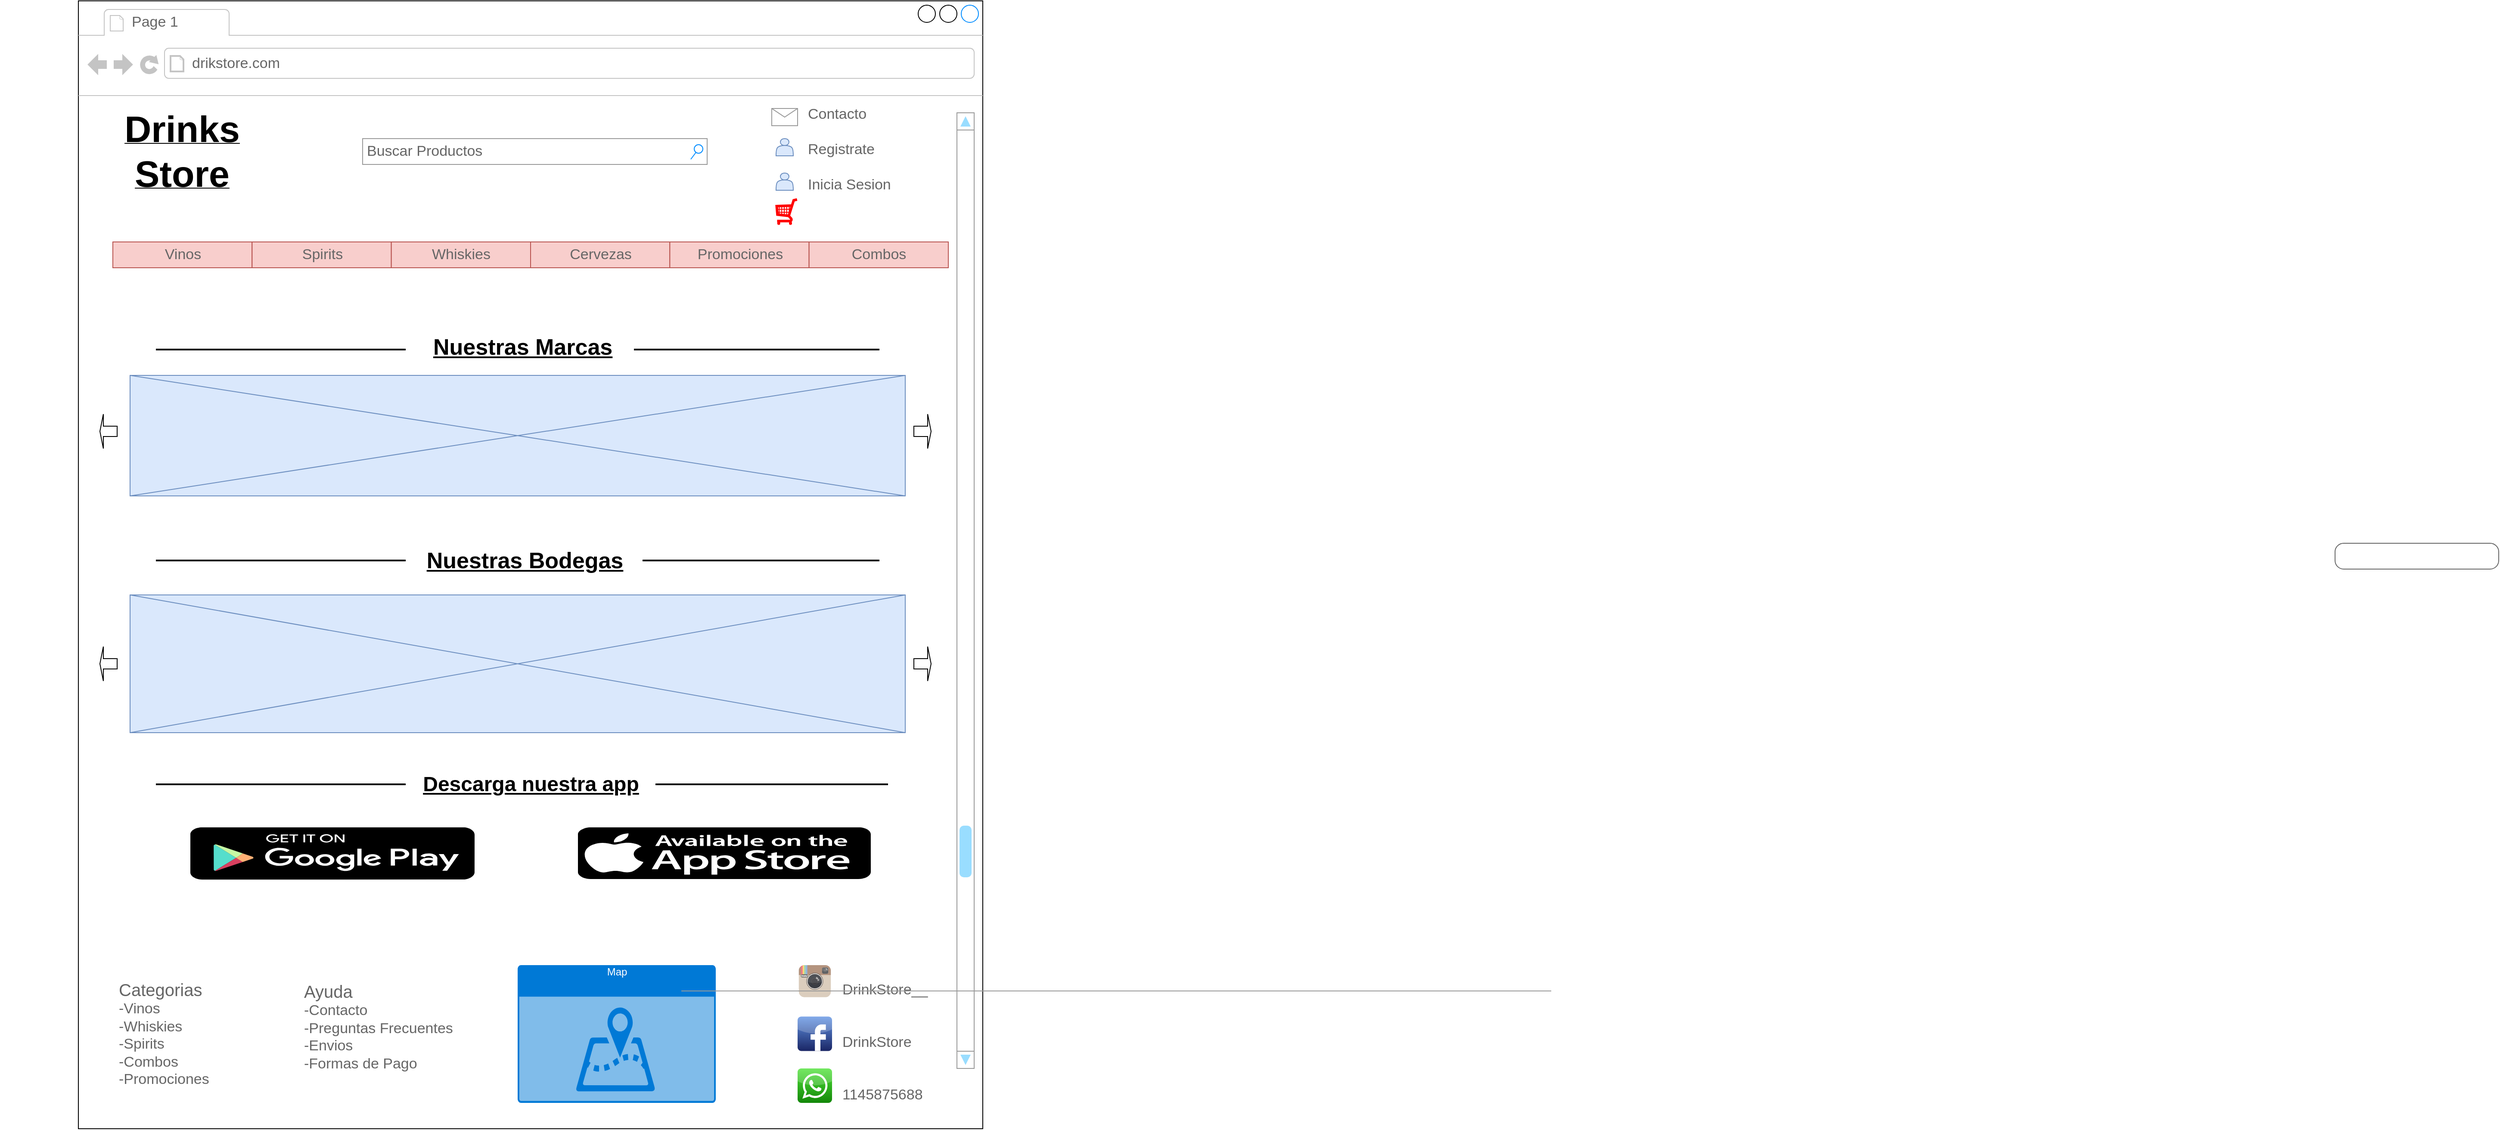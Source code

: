 <mxfile version="13.8.1" type="github">
  <diagram name="Page-1" id="2cc2dc42-3aac-f2a9-1cec-7a8b7cbee084">
    <mxGraphModel dx="2522" dy="1587" grid="1" gridSize="10" guides="1" tooltips="1" connect="1" arrows="1" fold="1" page="1" pageScale="1" pageWidth="1100" pageHeight="850" background="#ffffff" math="0" shadow="0">
      <root>
        <mxCell id="0" />
        <mxCell id="1" parent="0" />
        <mxCell id="7026571954dc6520-1" value="" style="strokeWidth=1;shadow=0;dashed=0;align=center;html=1;shape=mxgraph.mockup.containers.browserWindow;rSize=0;mainText=,;recursiveResize=0;rounded=0;labelBackgroundColor=none;fontFamily=Verdana;fontSize=12;" parent="1" vertex="1">
          <mxGeometry x="-670" y="-90" width="1050" height="1310" as="geometry" />
        </mxCell>
        <mxCell id="7026571954dc6520-2" value="Page 1" style="strokeWidth=1;shadow=0;dashed=0;align=center;html=1;shape=mxgraph.mockup.containers.anchor;fontSize=17;fontColor=#666666;align=left;" parent="7026571954dc6520-1" vertex="1">
          <mxGeometry x="60" y="12" width="110" height="26" as="geometry" />
        </mxCell>
        <mxCell id="7026571954dc6520-3" value="drikstore.com" style="strokeWidth=1;shadow=0;dashed=0;align=center;html=1;shape=mxgraph.mockup.containers.anchor;rSize=0;fontSize=17;fontColor=#666666;align=left;" parent="7026571954dc6520-1" vertex="1">
          <mxGeometry x="130" y="60" width="250" height="26" as="geometry" />
        </mxCell>
        <mxCell id="7026571954dc6520-14" value="Buscar Productos" style="strokeWidth=1;shadow=0;dashed=0;align=center;html=1;shape=mxgraph.mockup.forms.searchBox;strokeColor=#999999;mainText=;strokeColor2=#008cff;fontColor=#666666;fontSize=17;align=left;spacingLeft=3;rounded=0;labelBackgroundColor=none;" parent="7026571954dc6520-1" vertex="1">
          <mxGeometry x="330" y="160" width="400" height="30" as="geometry" />
        </mxCell>
        <mxCell id="O0nchLs7935RERdm7ECE-1" value="" style="strokeWidth=1;shadow=0;dashed=0;align=center;html=1;shape=mxgraph.mockup.text.alphanumeric;linkText=;html=1;fontStyle=4;fontSize=17;fontColor=#0000ff;" parent="7026571954dc6520-1" vertex="1">
          <mxGeometry x="10" y="115" width="290" height="135" as="geometry" />
        </mxCell>
        <mxCell id="O0nchLs7935RERdm7ECE-2" value="" style="strokeWidth=1;shadow=0;dashed=0;align=center;html=1;shape=mxgraph.mockup.text.alphanumeric;linkText=;html=1;fontStyle=4;fontSize=17;fontColor=#0000ff;" parent="7026571954dc6520-1" vertex="1">
          <mxGeometry x="20" y="210" width="290" height="50" as="geometry" />
        </mxCell>
        <mxCell id="O0nchLs7935RERdm7ECE-3" value="&lt;b style=&quot;font-size: 43px&quot;&gt;Drinks&lt;br&gt;Store&lt;/b&gt;" style="strokeWidth=1;shadow=0;dashed=0;align=center;html=1;shape=mxgraph.mockup.text.alphanumeric;linkText=;html=1;fontStyle=4;fontSize=17;" parent="7026571954dc6520-1" vertex="1">
          <mxGeometry x="-90" y="150" width="420" height="50" as="geometry" />
        </mxCell>
        <mxCell id="O0nchLs7935RERdm7ECE-5" value="" style="strokeWidth=1;shadow=0;dashed=0;align=center;html=1;shape=mxgraph.mockup.text.alphanumeric;linkText=;html=1;fontStyle=4;fontSize=17;fontColor=#0000ff;" parent="7026571954dc6520-1" vertex="1">
          <mxGeometry x="555" y="230" width="450" height="50" as="geometry" />
        </mxCell>
        <mxCell id="O0nchLs7935RERdm7ECE-6" value="" style="strokeWidth=1;shadow=0;dashed=0;align=center;html=1;shape=mxgraph.mockup.forms.rrect;rSize=0;strokeColor=#b85450;fillColor=#f8cecc;" parent="7026571954dc6520-1" vertex="1">
          <mxGeometry x="40" y="280" width="970" height="30" as="geometry" />
        </mxCell>
        <mxCell id="O0nchLs7935RERdm7ECE-7" value="Vinos" style="strokeColor=inherit;fillColor=inherit;gradientColor=inherit;strokeWidth=1;shadow=0;dashed=0;align=center;html=1;shape=mxgraph.mockup.forms.rrect;rSize=0;fontSize=17;fontColor=#666666;" parent="O0nchLs7935RERdm7ECE-6" vertex="1">
          <mxGeometry width="161.667" height="30" as="geometry" />
        </mxCell>
        <mxCell id="O0nchLs7935RERdm7ECE-8" value="Spirits" style="strokeColor=inherit;fillColor=inherit;gradientColor=inherit;strokeWidth=1;shadow=0;dashed=0;align=center;html=1;shape=mxgraph.mockup.forms.rrect;rSize=0;fontSize=17;fontColor=#666666;" parent="O0nchLs7935RERdm7ECE-6" vertex="1">
          <mxGeometry x="161.667" width="161.667" height="30" as="geometry" />
        </mxCell>
        <mxCell id="O0nchLs7935RERdm7ECE-9" value="Whiskies" style="strokeColor=inherit;fillColor=inherit;gradientColor=inherit;strokeWidth=1;shadow=0;dashed=0;align=center;html=1;shape=mxgraph.mockup.forms.rrect;rSize=0;fontSize=17;fontColor=#666666;" parent="O0nchLs7935RERdm7ECE-6" vertex="1">
          <mxGeometry x="323.333" width="161.667" height="30" as="geometry" />
        </mxCell>
        <mxCell id="O0nchLs7935RERdm7ECE-10" value="Cervezas" style="strokeColor=inherit;fillColor=inherit;gradientColor=inherit;strokeWidth=1;shadow=0;dashed=0;align=center;html=1;shape=mxgraph.mockup.forms.rrect;rSize=0;fontSize=17;fontColor=#666666;" parent="O0nchLs7935RERdm7ECE-6" vertex="1">
          <mxGeometry x="485" width="161.667" height="30" as="geometry" />
        </mxCell>
        <mxCell id="O0nchLs7935RERdm7ECE-11" value="Promociones" style="strokeColor=inherit;fillColor=inherit;gradientColor=inherit;strokeWidth=1;shadow=0;dashed=0;align=center;html=1;shape=mxgraph.mockup.forms.rrect;rSize=0;fontSize=17;fontColor=#666666;" parent="O0nchLs7935RERdm7ECE-6" vertex="1">
          <mxGeometry x="646.667" width="161.667" height="30" as="geometry" />
        </mxCell>
        <mxCell id="O0nchLs7935RERdm7ECE-12" value="Combos" style="strokeColor=inherit;fillColor=inherit;gradientColor=inherit;strokeWidth=1;shadow=0;dashed=0;align=center;html=1;shape=mxgraph.mockup.forms.rrect;rSize=0;fontSize=17;fontColor=#666666;" parent="O0nchLs7935RERdm7ECE-6" vertex="1">
          <mxGeometry x="808.333" width="161.667" height="30" as="geometry" />
        </mxCell>
        <mxCell id="O0nchLs7935RERdm7ECE-13" value="" style="verticalLabelPosition=bottom;shadow=0;dashed=0;align=center;html=1;verticalAlign=top;strokeWidth=1;shape=mxgraph.mockup.misc.shoppingCart;fontColor=#000000;strokeColor=#FF0000;" parent="7026571954dc6520-1" vertex="1">
          <mxGeometry x="810" y="230" width="25" height="30" as="geometry" />
        </mxCell>
        <mxCell id="O0nchLs7935RERdm7ECE-14" value="" style="shape=actor;whiteSpace=wrap;html=1;fillColor=#dae8fc;strokeColor=#6c8ebf;" parent="7026571954dc6520-1" vertex="1">
          <mxGeometry x="810" y="200" width="20" height="20" as="geometry" />
        </mxCell>
        <mxCell id="O0nchLs7935RERdm7ECE-15" value="" style="shape=actor;whiteSpace=wrap;html=1;fillColor=#dae8fc;strokeColor=#6c8ebf;" parent="7026571954dc6520-1" vertex="1">
          <mxGeometry x="810" y="160" width="20" height="20" as="geometry" />
        </mxCell>
        <mxCell id="O0nchLs7935RERdm7ECE-16" value="Contacto&lt;br&gt;&lt;br&gt;Registrate&lt;br&gt;&lt;br&gt;Inicia Sesion" style="strokeWidth=1;shadow=0;dashed=0;align=center;html=1;shape=mxgraph.mockup.text.bulletedList;textColor=#666666;mainText=,,,,;textSize=17;bulletStyle=none;strokeColor=none;fillColor=none;align=left;verticalAlign=top;fontSize=17;fontColor=#666666;" parent="7026571954dc6520-1" vertex="1">
          <mxGeometry x="845" y="115" width="150" height="135" as="geometry" />
        </mxCell>
        <mxCell id="O0nchLs7935RERdm7ECE-17" value="" style="verticalLabelPosition=bottom;shadow=0;dashed=0;align=center;html=1;verticalAlign=top;strokeWidth=1;shape=mxgraph.mockup.navigation.scrollBar;strokeColor=#999999;barPos=20;fillColor2=#99ddff;strokeColor2=none;direction=north;fontColor=#000000;" parent="7026571954dc6520-1" vertex="1">
          <mxGeometry x="1020" y="130" width="20" height="1110" as="geometry" />
        </mxCell>
        <mxCell id="O0nchLs7935RERdm7ECE-20" value="&lt;b&gt;&lt;font style=&quot;font-size: 26px&quot; color=&quot;#000000&quot;&gt;&lt;u&gt;Nuestras Marcas&lt;/u&gt;&lt;/font&gt;&lt;/b&gt;" style="strokeWidth=1;shadow=0;dashed=0;align=center;html=1;shape=mxgraph.mockup.text.bulletedList;textColor=#666666;mainText=,,,,;textSize=17;bulletStyle=none;strokeColor=none;fillColor=none;align=left;verticalAlign=top;fontSize=17;fontColor=#666666;" parent="7026571954dc6520-1" vertex="1">
          <mxGeometry x="410" y="380" width="530" height="135" as="geometry" />
        </mxCell>
        <mxCell id="O0nchLs7935RERdm7ECE-23" value="" style="verticalLabelPosition=bottom;shadow=0;dashed=0;align=center;html=1;verticalAlign=top;strokeWidth=1;shape=mxgraph.mockup.misc.mail2;strokeColor=#999999;fontColor=#000000;" parent="7026571954dc6520-1" vertex="1">
          <mxGeometry x="805" y="125" width="30" height="20" as="geometry" />
        </mxCell>
        <mxCell id="O0nchLs7935RERdm7ECE-24" value="" style="verticalLabelPosition=bottom;shadow=0;dashed=0;align=center;html=1;verticalAlign=top;strokeWidth=1;shape=mxgraph.mockup.graphics.simpleIcon;strokeColor=#6c8ebf;fillColor=#dae8fc;" parent="7026571954dc6520-1" vertex="1">
          <mxGeometry x="60" y="435" width="900" height="140" as="geometry" />
        </mxCell>
        <mxCell id="O0nchLs7935RERdm7ECE-25" value="" style="shape=singleArrow;whiteSpace=wrap;html=1;fontColor=#000000;" parent="7026571954dc6520-1" vertex="1">
          <mxGeometry x="970" y="480" width="20" height="40" as="geometry" />
        </mxCell>
        <mxCell id="O0nchLs7935RERdm7ECE-26" value="" style="shape=singleArrow;direction=west;whiteSpace=wrap;html=1;fontColor=#000000;" parent="7026571954dc6520-1" vertex="1">
          <mxGeometry x="25" y="480" width="20" height="40" as="geometry" />
        </mxCell>
        <mxCell id="O0nchLs7935RERdm7ECE-28" value="&lt;font style=&quot;font-size: 26px&quot;&gt;Nuestras Bodegas&lt;/font&gt;" style="text;strokeColor=none;fillColor=none;html=1;fontSize=24;fontStyle=5;verticalAlign=middle;align=center;" parent="7026571954dc6520-1" vertex="1">
          <mxGeometry x="395" y="630" width="245" height="40" as="geometry" />
        </mxCell>
        <mxCell id="O0nchLs7935RERdm7ECE-29" value="" style="line;strokeWidth=2;html=1;fontColor=#000000;" parent="7026571954dc6520-1" vertex="1">
          <mxGeometry x="645" y="400" width="285" height="10" as="geometry" />
        </mxCell>
        <mxCell id="O0nchLs7935RERdm7ECE-31" value="" style="line;strokeWidth=2;html=1;fontColor=#000000;" parent="7026571954dc6520-1" vertex="1">
          <mxGeometry x="90" y="400" width="290" height="10" as="geometry" />
        </mxCell>
        <mxCell id="O0nchLs7935RERdm7ECE-30" value="" style="line;strokeWidth=2;html=1;fontColor=#000000;" parent="7026571954dc6520-1" vertex="1">
          <mxGeometry x="655" y="645" width="275" height="10" as="geometry" />
        </mxCell>
        <mxCell id="O0nchLs7935RERdm7ECE-33" value="" style="line;strokeWidth=2;html=1;fontColor=#000000;" parent="7026571954dc6520-1" vertex="1">
          <mxGeometry x="90" y="645" width="290" height="10" as="geometry" />
        </mxCell>
        <mxCell id="O0nchLs7935RERdm7ECE-34" value="" style="verticalLabelPosition=bottom;shadow=0;dashed=0;align=center;html=1;verticalAlign=top;strokeWidth=1;shape=mxgraph.mockup.graphics.simpleIcon;strokeColor=#6c8ebf;fillColor=#dae8fc;" parent="7026571954dc6520-1" vertex="1">
          <mxGeometry x="60" y="690" width="900" height="160" as="geometry" />
        </mxCell>
        <mxCell id="O0nchLs7935RERdm7ECE-35" value="" style="shape=singleArrow;whiteSpace=wrap;html=1;fontColor=#000000;" parent="7026571954dc6520-1" vertex="1">
          <mxGeometry x="970" y="750" width="20" height="40" as="geometry" />
        </mxCell>
        <mxCell id="O0nchLs7935RERdm7ECE-38" value="" style="shape=singleArrow;direction=west;whiteSpace=wrap;html=1;fontColor=#000000;" parent="7026571954dc6520-1" vertex="1">
          <mxGeometry x="25" y="750" width="20" height="40" as="geometry" />
        </mxCell>
        <mxCell id="O0nchLs7935RERdm7ECE-43" value="&lt;font&gt;&lt;font style=&quot;font-size: 20px&quot;&gt;Categorias&lt;/font&gt;&lt;br&gt;&lt;/font&gt;-Vinos&lt;br&gt;-Whiskies&lt;br&gt;-Spirits&lt;br&gt;-Combos&lt;br&gt;-Promociones&lt;br&gt;" style="strokeWidth=1;shadow=0;dashed=0;align=center;html=1;shape=mxgraph.mockup.text.bulletedList;textColor=#666666;mainText=,,,,;textSize=17;bulletStyle=none;strokeColor=none;fillColor=none;align=left;verticalAlign=top;fontSize=17;fontColor=#666666;" parent="7026571954dc6520-1" vertex="1">
          <mxGeometry x="45" y="1130" width="150" height="160" as="geometry" />
        </mxCell>
        <mxCell id="O0nchLs7935RERdm7ECE-50" value="&lt;font style=&quot;font-size: 20px&quot;&gt;Ayuda&lt;br&gt;&lt;/font&gt;-Contacto&lt;br&gt;-Preguntas Frecuentes&lt;br&gt;-Envios&lt;br&gt;-Formas de Pago" style="strokeWidth=1;shadow=0;dashed=0;align=center;html=1;shape=mxgraph.mockup.text.bulletedList;textColor=#666666;mainText=,,,,;textSize=17;bulletStyle=none;strokeColor=none;fillColor=none;align=left;verticalAlign=top;fontSize=17;fontColor=#666666;" parent="7026571954dc6520-1" vertex="1">
          <mxGeometry x="260" y="1132.2" width="150" height="135" as="geometry" />
        </mxCell>
        <mxCell id="O0nchLs7935RERdm7ECE-51" value="" style="dashed=0;outlineConnect=0;html=1;align=center;labelPosition=center;verticalLabelPosition=bottom;verticalAlign=top;shape=mxgraph.weblogos.instagram;fillColor=#6FC0E4;gradientColor=#1E305B;strokeColor=#FF0000;fontColor=#000000;" parent="7026571954dc6520-1" vertex="1">
          <mxGeometry x="836.4" y="1120" width="37.2" height="37.2" as="geometry" />
        </mxCell>
        <mxCell id="O0nchLs7935RERdm7ECE-52" value="" style="dashed=0;outlineConnect=0;html=1;align=center;labelPosition=center;verticalLabelPosition=bottom;verticalAlign=top;shape=mxgraph.webicons.facebook;fillColor=#6294E4;gradientColor=#1A2665;strokeColor=#FF0000;fontColor=#000000;" parent="7026571954dc6520-1" vertex="1">
          <mxGeometry x="835" y="1179.7" width="40" height="40" as="geometry" />
        </mxCell>
        <mxCell id="O0nchLs7935RERdm7ECE-53" value="" style="dashed=0;outlineConnect=0;html=1;align=center;labelPosition=center;verticalLabelPosition=bottom;verticalAlign=top;shape=mxgraph.webicons.whatsapp;fillColor=#4FE238;gradientColor=#138709;strokeColor=#FF0000;fontColor=#000000;" parent="7026571954dc6520-1" vertex="1">
          <mxGeometry x="835" y="1240" width="40" height="40" as="geometry" />
        </mxCell>
        <mxCell id="O0nchLs7935RERdm7ECE-54" value="DrinkStore__&lt;br&gt;&lt;br&gt;&lt;br&gt;DrinkStore&lt;br&gt;&lt;br&gt;&lt;br&gt;1145875688" style="strokeWidth=1;shadow=0;dashed=0;align=center;html=1;shape=mxgraph.mockup.text.bulletedList;textColor=#666666;mainText=,,,,;textSize=17;bulletStyle=none;strokeColor=none;fillColor=none;align=left;verticalAlign=top;fontSize=17;fontColor=#666666;" parent="7026571954dc6520-1" vertex="1">
          <mxGeometry x="885" y="1132.2" width="150" height="135" as="geometry" />
        </mxCell>
        <mxCell id="O0nchLs7935RERdm7ECE-55" value="&lt;u&gt;Descarga nuestra app&lt;/u&gt;" style="text;strokeColor=none;fillColor=none;html=1;fontSize=24;fontStyle=1;verticalAlign=middle;align=center;" parent="7026571954dc6520-1" vertex="1">
          <mxGeometry x="475" y="890" width="100" height="40" as="geometry" />
        </mxCell>
        <mxCell id="O0nchLs7935RERdm7ECE-56" value="" style="line;strokeWidth=2;html=1;fontColor=#000000;" parent="7026571954dc6520-1" vertex="1">
          <mxGeometry x="90" y="905" width="290" height="10" as="geometry" />
        </mxCell>
        <mxCell id="O0nchLs7935RERdm7ECE-58" value="" style="line;strokeWidth=2;html=1;fontColor=#000000;" parent="7026571954dc6520-1" vertex="1">
          <mxGeometry x="670" y="905" width="270" height="10" as="geometry" />
        </mxCell>
        <mxCell id="O0nchLs7935RERdm7ECE-59" value="" style="dashed=0;outlineConnect=0;html=1;align=center;labelPosition=center;verticalLabelPosition=bottom;verticalAlign=top;shape=mxgraph.webicons.google_play;fillColor=#000000;strokeColor=#FF0000;fontColor=#000000;" parent="7026571954dc6520-1" vertex="1">
          <mxGeometry x="130" y="960" width="330" height="60.6" as="geometry" />
        </mxCell>
        <mxCell id="O0nchLs7935RERdm7ECE-60" value="" style="dashed=0;outlineConnect=0;html=1;align=center;labelPosition=center;verticalLabelPosition=bottom;verticalAlign=top;shape=mxgraph.weblogos.app_store;fillColor=#000000;strokeColor=none;fontColor=#000000;" parent="7026571954dc6520-1" vertex="1">
          <mxGeometry x="580" y="960" width="340" height="60" as="geometry" />
        </mxCell>
        <mxCell id="O0nchLs7935RERdm7ECE-61" value="Map" style="html=1;strokeColor=none;fillColor=#0079D6;labelPosition=center;verticalLabelPosition=middle;verticalAlign=top;align=center;fontSize=12;outlineConnect=0;spacingTop=-6;fontColor=#FFFFFF;shape=mxgraph.sitemap.map;" parent="7026571954dc6520-1" vertex="1">
          <mxGeometry x="510" y="1120" width="230" height="160" as="geometry" />
        </mxCell>
        <mxCell id="7026571954dc6520-18" value="" style="strokeWidth=1;shadow=0;dashed=0;align=center;html=1;shape=mxgraph.mockup.buttons.button;strokeColor=#666666;mainText=;buttonStyle=round;fontSize=17;fontStyle=0;fillColor=none;whiteSpace=wrap;rounded=0;labelBackgroundColor=none;" parent="1" vertex="1">
          <mxGeometry x="1950" y="540" width="190" height="30" as="geometry" />
        </mxCell>
        <mxCell id="O0nchLs7935RERdm7ECE-39" value="" style="verticalLabelPosition=bottom;shadow=0;dashed=0;align=center;html=1;verticalAlign=top;strokeWidth=1;shape=mxgraph.mockup.markup.line;strokeColor=#999999;fontColor=#000000;" parent="1" vertex="1">
          <mxGeometry x="560" y="1050" width="100" height="20" as="geometry" />
        </mxCell>
        <mxCell id="O0nchLs7935RERdm7ECE-40" value="" style="verticalLabelPosition=bottom;shadow=0;dashed=0;align=center;html=1;verticalAlign=top;strokeWidth=1;shape=mxgraph.mockup.markup.line;strokeColor=#999999;fontColor=#000000;" parent="1" vertex="1">
          <mxGeometry x="30" y="1050" width="1010" height="20" as="geometry" />
        </mxCell>
      </root>
    </mxGraphModel>
  </diagram>
</mxfile>
